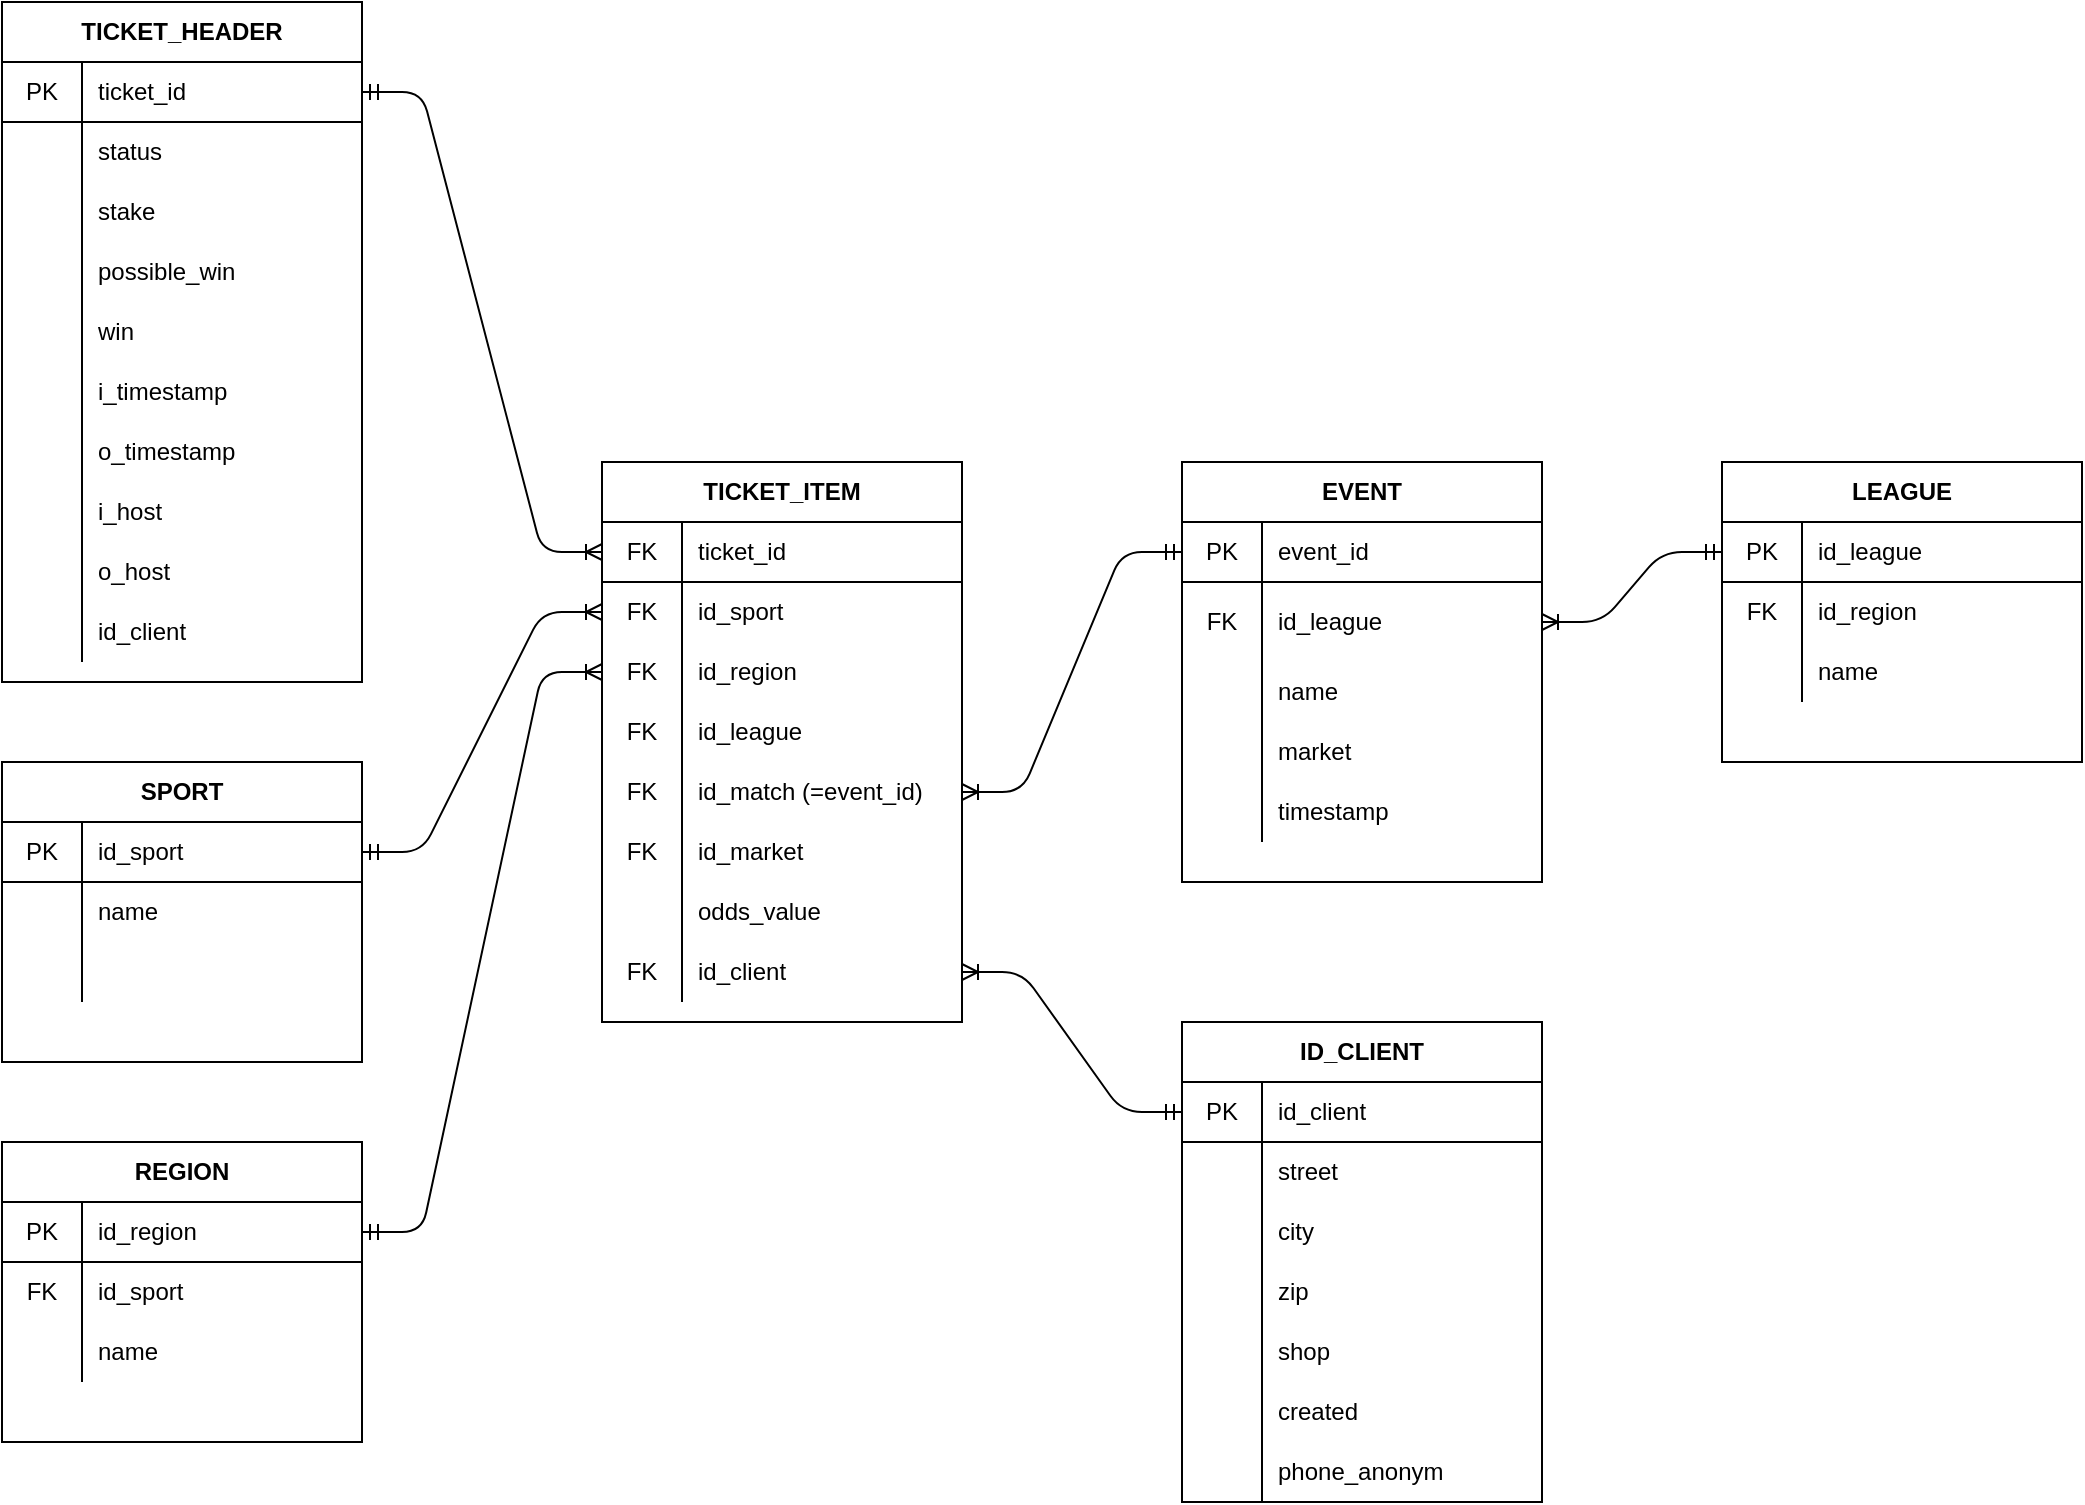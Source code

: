 <mxfile version="13.8.0" type="github">
  <diagram id="g6lbut6aTM2-yYam09mw" name="Page-1">
    <mxGraphModel dx="1038" dy="523" grid="1" gridSize="10" guides="1" tooltips="1" connect="1" arrows="1" fold="1" page="1" pageScale="1" pageWidth="1169" pageHeight="827" math="0" shadow="0">
      <root>
        <mxCell id="0" />
        <mxCell id="1" parent="0" />
        <mxCell id="DJRIvB58bEVuGYEemaeE-132" value="" style="edgeStyle=entityRelationEdgeStyle;fontSize=12;html=1;endArrow=ERoneToMany;startArrow=ERmandOne;entryX=0;entryY=0.5;entryDx=0;entryDy=0;exitX=1;exitY=0.5;exitDx=0;exitDy=0;" parent="1" source="DJRIvB58bEVuGYEemaeE-71" target="DJRIvB58bEVuGYEemaeE-54" edge="1">
          <mxGeometry width="100" height="100" relative="1" as="geometry">
            <mxPoint x="80" y="500" as="sourcePoint" />
            <mxPoint x="180" y="400" as="targetPoint" />
          </mxGeometry>
        </mxCell>
        <mxCell id="DJRIvB58bEVuGYEemaeE-133" value="" style="edgeStyle=entityRelationEdgeStyle;fontSize=12;html=1;endArrow=ERoneToMany;startArrow=ERmandOne;entryX=0;entryY=0.5;entryDx=0;entryDy=0;exitX=1;exitY=0.5;exitDx=0;exitDy=0;" parent="1" source="DJRIvB58bEVuGYEemaeE-23" target="DJRIvB58bEVuGYEemaeE-57" edge="1">
          <mxGeometry width="100" height="100" relative="1" as="geometry">
            <mxPoint x="80" y="690" as="sourcePoint" />
            <mxPoint x="160" y="450" as="targetPoint" />
          </mxGeometry>
        </mxCell>
        <mxCell id="DJRIvB58bEVuGYEemaeE-135" value="" style="edgeStyle=entityRelationEdgeStyle;fontSize=12;html=1;endArrow=ERoneToMany;startArrow=ERmandOne;exitX=1;exitY=0.5;exitDx=0;exitDy=0;entryX=0;entryY=0.5;entryDx=0;entryDy=0;" parent="1" source="DJRIvB58bEVuGYEemaeE-61" target="DJRIvB58bEVuGYEemaeE-51" edge="1">
          <mxGeometry width="100" height="100" relative="1" as="geometry">
            <mxPoint x="70" y="250" as="sourcePoint" />
            <mxPoint x="160" y="340" as="targetPoint" />
          </mxGeometry>
        </mxCell>
        <mxCell id="DJRIvB58bEVuGYEemaeE-136" value="" style="edgeStyle=entityRelationEdgeStyle;fontSize=12;html=1;endArrow=ERmandOne;startArrow=ERoneToMany;exitX=1;exitY=0.5;exitDx=0;exitDy=0;startFill=0;endFill=0;entryX=0;entryY=0.5;entryDx=0;entryDy=0;" parent="1" source="DJRIvB58bEVuGYEemaeE-101" target="DJRIvB58bEVuGYEemaeE-3" edge="1">
          <mxGeometry width="100" height="100" relative="1" as="geometry">
            <mxPoint x="290" y="440" as="sourcePoint" />
            <mxPoint x="390" y="340" as="targetPoint" />
          </mxGeometry>
        </mxCell>
        <mxCell id="DJRIvB58bEVuGYEemaeE-138" value="" style="edgeStyle=entityRelationEdgeStyle;fontSize=12;html=1;endArrow=ERmandOne;startArrow=ERoneToMany;exitX=1;exitY=0.5;exitDx=0;exitDy=0;startFill=0;endFill=0;entryX=0;entryY=0.5;entryDx=0;entryDy=0;" parent="1" source="DJRIvB58bEVuGYEemaeE-6" target="DJRIvB58bEVuGYEemaeE-13" edge="1">
          <mxGeometry width="100" height="100" relative="1" as="geometry">
            <mxPoint x="594" y="380" as="sourcePoint" />
            <mxPoint x="658" y="290" as="targetPoint" />
          </mxGeometry>
        </mxCell>
        <mxCell id="DJRIvB58bEVuGYEemaeE-2" value="EVENT" style="shape=table;html=1;whiteSpace=wrap;startSize=30;container=1;collapsible=0;childLayout=tableLayout;fixedRows=1;rowLines=0;fontStyle=1;align=center;" parent="1" vertex="1">
          <mxGeometry x="670" y="280" width="180" height="210" as="geometry" />
        </mxCell>
        <mxCell id="DJRIvB58bEVuGYEemaeE-3" value="" style="shape=partialRectangle;html=1;whiteSpace=wrap;collapsible=0;dropTarget=0;pointerEvents=0;fillColor=none;top=0;left=0;bottom=1;right=0;points=[[0,0.5],[1,0.5]];portConstraint=eastwest;" parent="DJRIvB58bEVuGYEemaeE-2" vertex="1">
          <mxGeometry y="30" width="180" height="30" as="geometry" />
        </mxCell>
        <mxCell id="DJRIvB58bEVuGYEemaeE-4" value="PK" style="shape=partialRectangle;html=1;whiteSpace=wrap;connectable=0;fillColor=none;top=0;left=0;bottom=0;right=0;overflow=hidden;" parent="DJRIvB58bEVuGYEemaeE-3" vertex="1">
          <mxGeometry width="40" height="30" as="geometry" />
        </mxCell>
        <mxCell id="DJRIvB58bEVuGYEemaeE-5" value="event_id" style="shape=partialRectangle;html=1;whiteSpace=wrap;connectable=0;fillColor=none;top=0;left=0;bottom=0;right=0;align=left;spacingLeft=6;overflow=hidden;" parent="DJRIvB58bEVuGYEemaeE-3" vertex="1">
          <mxGeometry x="40" width="140" height="30" as="geometry" />
        </mxCell>
        <mxCell id="DJRIvB58bEVuGYEemaeE-6" value="" style="shape=partialRectangle;html=1;whiteSpace=wrap;collapsible=0;dropTarget=0;pointerEvents=0;fillColor=none;top=0;left=0;bottom=0;right=0;points=[[0,0.5],[1,0.5]];portConstraint=eastwest;" parent="DJRIvB58bEVuGYEemaeE-2" vertex="1">
          <mxGeometry y="60" width="180" height="40" as="geometry" />
        </mxCell>
        <mxCell id="DJRIvB58bEVuGYEemaeE-7" value="FK" style="shape=partialRectangle;html=1;whiteSpace=wrap;connectable=0;fillColor=none;top=0;left=0;bottom=0;right=0;overflow=hidden;" parent="DJRIvB58bEVuGYEemaeE-6" vertex="1">
          <mxGeometry width="40" height="40" as="geometry" />
        </mxCell>
        <mxCell id="DJRIvB58bEVuGYEemaeE-8" value="id_league" style="shape=partialRectangle;html=1;whiteSpace=wrap;connectable=0;fillColor=none;top=0;left=0;bottom=0;right=0;align=left;spacingLeft=6;overflow=hidden;" parent="DJRIvB58bEVuGYEemaeE-6" vertex="1">
          <mxGeometry x="40" width="140" height="40" as="geometry" />
        </mxCell>
        <mxCell id="DJRIvB58bEVuGYEemaeE-9" value="" style="shape=partialRectangle;html=1;whiteSpace=wrap;collapsible=0;dropTarget=0;pointerEvents=0;fillColor=none;top=0;left=0;bottom=0;right=0;points=[[0,0.5],[1,0.5]];portConstraint=eastwest;" parent="DJRIvB58bEVuGYEemaeE-2" vertex="1">
          <mxGeometry y="100" width="180" height="30" as="geometry" />
        </mxCell>
        <mxCell id="DJRIvB58bEVuGYEemaeE-10" value="" style="shape=partialRectangle;html=1;whiteSpace=wrap;connectable=0;fillColor=none;top=0;left=0;bottom=0;right=0;overflow=hidden;" parent="DJRIvB58bEVuGYEemaeE-9" vertex="1">
          <mxGeometry width="40" height="30" as="geometry" />
        </mxCell>
        <mxCell id="DJRIvB58bEVuGYEemaeE-11" value="name" style="shape=partialRectangle;html=1;whiteSpace=wrap;connectable=0;fillColor=none;top=0;left=0;bottom=0;right=0;align=left;spacingLeft=6;overflow=hidden;" parent="DJRIvB58bEVuGYEemaeE-9" vertex="1">
          <mxGeometry x="40" width="140" height="30" as="geometry" />
        </mxCell>
        <mxCell id="DJRIvB58bEVuGYEemaeE-32" value="" style="shape=partialRectangle;html=1;whiteSpace=wrap;collapsible=0;dropTarget=0;pointerEvents=0;fillColor=none;top=0;left=0;bottom=0;right=0;points=[[0,0.5],[1,0.5]];portConstraint=eastwest;" parent="DJRIvB58bEVuGYEemaeE-2" vertex="1">
          <mxGeometry y="130" width="180" height="30" as="geometry" />
        </mxCell>
        <mxCell id="DJRIvB58bEVuGYEemaeE-33" value="" style="shape=partialRectangle;html=1;whiteSpace=wrap;connectable=0;fillColor=none;top=0;left=0;bottom=0;right=0;overflow=hidden;" parent="DJRIvB58bEVuGYEemaeE-32" vertex="1">
          <mxGeometry width="40" height="30" as="geometry" />
        </mxCell>
        <mxCell id="DJRIvB58bEVuGYEemaeE-34" value="market" style="shape=partialRectangle;html=1;whiteSpace=wrap;connectable=0;fillColor=none;top=0;left=0;bottom=0;right=0;align=left;spacingLeft=6;overflow=hidden;" parent="DJRIvB58bEVuGYEemaeE-32" vertex="1">
          <mxGeometry x="40" width="140" height="30" as="geometry" />
        </mxCell>
        <mxCell id="DJRIvB58bEVuGYEemaeE-47" value="" style="shape=partialRectangle;html=1;whiteSpace=wrap;collapsible=0;dropTarget=0;pointerEvents=0;fillColor=none;top=0;left=0;bottom=0;right=0;points=[[0,0.5],[1,0.5]];portConstraint=eastwest;" parent="DJRIvB58bEVuGYEemaeE-2" vertex="1">
          <mxGeometry y="160" width="180" height="30" as="geometry" />
        </mxCell>
        <mxCell id="DJRIvB58bEVuGYEemaeE-48" value="" style="shape=partialRectangle;html=1;whiteSpace=wrap;connectable=0;fillColor=none;top=0;left=0;bottom=0;right=0;overflow=hidden;" parent="DJRIvB58bEVuGYEemaeE-47" vertex="1">
          <mxGeometry width="40" height="30" as="geometry" />
        </mxCell>
        <mxCell id="DJRIvB58bEVuGYEemaeE-49" value="timestamp" style="shape=partialRectangle;html=1;whiteSpace=wrap;connectable=0;fillColor=none;top=0;left=0;bottom=0;right=0;align=left;spacingLeft=6;overflow=hidden;" parent="DJRIvB58bEVuGYEemaeE-47" vertex="1">
          <mxGeometry x="40" width="140" height="30" as="geometry" />
        </mxCell>
        <mxCell id="DJRIvB58bEVuGYEemaeE-50" value="TICKET_ITEM" style="shape=table;html=1;whiteSpace=wrap;startSize=30;container=1;collapsible=0;childLayout=tableLayout;fixedRows=1;rowLines=0;fontStyle=1;align=center;" parent="1" vertex="1">
          <mxGeometry x="380" y="280" width="180" height="280" as="geometry" />
        </mxCell>
        <mxCell id="DJRIvB58bEVuGYEemaeE-51" value="" style="shape=partialRectangle;html=1;whiteSpace=wrap;collapsible=0;dropTarget=0;pointerEvents=0;fillColor=none;top=0;left=0;bottom=1;right=0;points=[[0,0.5],[1,0.5]];portConstraint=eastwest;" parent="DJRIvB58bEVuGYEemaeE-50" vertex="1">
          <mxGeometry y="30" width="180" height="30" as="geometry" />
        </mxCell>
        <mxCell id="DJRIvB58bEVuGYEemaeE-52" value="FK" style="shape=partialRectangle;html=1;whiteSpace=wrap;connectable=0;fillColor=none;top=0;left=0;bottom=0;right=0;overflow=hidden;" parent="DJRIvB58bEVuGYEemaeE-51" vertex="1">
          <mxGeometry width="40" height="30" as="geometry" />
        </mxCell>
        <mxCell id="DJRIvB58bEVuGYEemaeE-53" value="ticket_id" style="shape=partialRectangle;html=1;whiteSpace=wrap;connectable=0;fillColor=none;top=0;left=0;bottom=0;right=0;align=left;spacingLeft=6;overflow=hidden;" parent="DJRIvB58bEVuGYEemaeE-51" vertex="1">
          <mxGeometry x="40" width="140" height="30" as="geometry" />
        </mxCell>
        <mxCell id="DJRIvB58bEVuGYEemaeE-54" value="" style="shape=partialRectangle;html=1;whiteSpace=wrap;collapsible=0;dropTarget=0;pointerEvents=0;fillColor=none;top=0;left=0;bottom=0;right=0;points=[[0,0.5],[1,0.5]];portConstraint=eastwest;" parent="DJRIvB58bEVuGYEemaeE-50" vertex="1">
          <mxGeometry y="60" width="180" height="30" as="geometry" />
        </mxCell>
        <mxCell id="DJRIvB58bEVuGYEemaeE-55" value="FK" style="shape=partialRectangle;html=1;whiteSpace=wrap;connectable=0;fillColor=none;top=0;left=0;bottom=0;right=0;overflow=hidden;" parent="DJRIvB58bEVuGYEemaeE-54" vertex="1">
          <mxGeometry width="40" height="30" as="geometry" />
        </mxCell>
        <mxCell id="DJRIvB58bEVuGYEemaeE-56" value="id_sport" style="shape=partialRectangle;html=1;whiteSpace=wrap;connectable=0;fillColor=none;top=0;left=0;bottom=0;right=0;align=left;spacingLeft=6;overflow=hidden;" parent="DJRIvB58bEVuGYEemaeE-54" vertex="1">
          <mxGeometry x="40" width="140" height="30" as="geometry" />
        </mxCell>
        <mxCell id="DJRIvB58bEVuGYEemaeE-57" value="" style="shape=partialRectangle;html=1;whiteSpace=wrap;collapsible=0;dropTarget=0;pointerEvents=0;fillColor=none;top=0;left=0;bottom=0;right=0;points=[[0,0.5],[1,0.5]];portConstraint=eastwest;" parent="DJRIvB58bEVuGYEemaeE-50" vertex="1">
          <mxGeometry y="90" width="180" height="30" as="geometry" />
        </mxCell>
        <mxCell id="DJRIvB58bEVuGYEemaeE-58" value="FK" style="shape=partialRectangle;html=1;whiteSpace=wrap;connectable=0;fillColor=none;top=0;left=0;bottom=0;right=0;overflow=hidden;" parent="DJRIvB58bEVuGYEemaeE-57" vertex="1">
          <mxGeometry width="40" height="30" as="geometry" />
        </mxCell>
        <mxCell id="DJRIvB58bEVuGYEemaeE-59" value="id_region" style="shape=partialRectangle;html=1;whiteSpace=wrap;connectable=0;fillColor=none;top=0;left=0;bottom=0;right=0;align=left;spacingLeft=6;overflow=hidden;" parent="DJRIvB58bEVuGYEemaeE-57" vertex="1">
          <mxGeometry x="40" width="140" height="30" as="geometry" />
        </mxCell>
        <mxCell id="DJRIvB58bEVuGYEemaeE-139" value="" style="shape=partialRectangle;html=1;whiteSpace=wrap;collapsible=0;dropTarget=0;pointerEvents=0;fillColor=none;top=0;left=0;bottom=0;right=0;points=[[0,0.5],[1,0.5]];portConstraint=eastwest;" parent="DJRIvB58bEVuGYEemaeE-50" vertex="1">
          <mxGeometry y="120" width="180" height="30" as="geometry" />
        </mxCell>
        <mxCell id="DJRIvB58bEVuGYEemaeE-140" value="FK" style="shape=partialRectangle;html=1;whiteSpace=wrap;connectable=0;fillColor=none;top=0;left=0;bottom=0;right=0;overflow=hidden;" parent="DJRIvB58bEVuGYEemaeE-139" vertex="1">
          <mxGeometry width="40" height="30" as="geometry" />
        </mxCell>
        <mxCell id="DJRIvB58bEVuGYEemaeE-141" value="id_league" style="shape=partialRectangle;html=1;whiteSpace=wrap;connectable=0;fillColor=none;top=0;left=0;bottom=0;right=0;align=left;spacingLeft=6;overflow=hidden;" parent="DJRIvB58bEVuGYEemaeE-139" vertex="1">
          <mxGeometry x="40" width="140" height="30" as="geometry" />
        </mxCell>
        <mxCell id="DJRIvB58bEVuGYEemaeE-101" value="" style="shape=partialRectangle;html=1;whiteSpace=wrap;collapsible=0;dropTarget=0;pointerEvents=0;fillColor=none;top=0;left=0;bottom=0;right=0;points=[[0,0.5],[1,0.5]];portConstraint=eastwest;" parent="DJRIvB58bEVuGYEemaeE-50" vertex="1">
          <mxGeometry y="150" width="180" height="30" as="geometry" />
        </mxCell>
        <mxCell id="DJRIvB58bEVuGYEemaeE-102" value="FK" style="shape=partialRectangle;html=1;whiteSpace=wrap;connectable=0;fillColor=none;top=0;left=0;bottom=0;right=0;overflow=hidden;" parent="DJRIvB58bEVuGYEemaeE-101" vertex="1">
          <mxGeometry width="40" height="30" as="geometry" />
        </mxCell>
        <mxCell id="DJRIvB58bEVuGYEemaeE-103" value="id_match (=event_id)" style="shape=partialRectangle;html=1;whiteSpace=wrap;connectable=0;fillColor=none;top=0;left=0;bottom=0;right=0;align=left;spacingLeft=6;overflow=hidden;" parent="DJRIvB58bEVuGYEemaeE-101" vertex="1">
          <mxGeometry x="40" width="140" height="30" as="geometry" />
        </mxCell>
        <mxCell id="DJRIvB58bEVuGYEemaeE-104" value="" style="shape=partialRectangle;html=1;whiteSpace=wrap;collapsible=0;dropTarget=0;pointerEvents=0;fillColor=none;top=0;left=0;bottom=0;right=0;points=[[0,0.5],[1,0.5]];portConstraint=eastwest;" parent="DJRIvB58bEVuGYEemaeE-50" vertex="1">
          <mxGeometry y="180" width="180" height="30" as="geometry" />
        </mxCell>
        <mxCell id="DJRIvB58bEVuGYEemaeE-105" value="FK" style="shape=partialRectangle;html=1;whiteSpace=wrap;connectable=0;fillColor=none;top=0;left=0;bottom=0;right=0;overflow=hidden;" parent="DJRIvB58bEVuGYEemaeE-104" vertex="1">
          <mxGeometry width="40" height="30" as="geometry" />
        </mxCell>
        <mxCell id="DJRIvB58bEVuGYEemaeE-106" value="id_market" style="shape=partialRectangle;html=1;whiteSpace=wrap;connectable=0;fillColor=none;top=0;left=0;bottom=0;right=0;align=left;spacingLeft=6;overflow=hidden;" parent="DJRIvB58bEVuGYEemaeE-104" vertex="1">
          <mxGeometry x="40" width="140" height="30" as="geometry" />
        </mxCell>
        <mxCell id="DJRIvB58bEVuGYEemaeE-107" value="" style="shape=partialRectangle;html=1;whiteSpace=wrap;collapsible=0;dropTarget=0;pointerEvents=0;fillColor=none;top=0;left=0;bottom=0;right=0;points=[[0,0.5],[1,0.5]];portConstraint=eastwest;" parent="DJRIvB58bEVuGYEemaeE-50" vertex="1">
          <mxGeometry y="210" width="180" height="30" as="geometry" />
        </mxCell>
        <mxCell id="DJRIvB58bEVuGYEemaeE-108" value="" style="shape=partialRectangle;html=1;whiteSpace=wrap;connectable=0;fillColor=none;top=0;left=0;bottom=0;right=0;overflow=hidden;" parent="DJRIvB58bEVuGYEemaeE-107" vertex="1">
          <mxGeometry width="40" height="30" as="geometry" />
        </mxCell>
        <mxCell id="DJRIvB58bEVuGYEemaeE-109" value="odds_value" style="shape=partialRectangle;html=1;whiteSpace=wrap;connectable=0;fillColor=none;top=0;left=0;bottom=0;right=0;align=left;spacingLeft=6;overflow=hidden;" parent="DJRIvB58bEVuGYEemaeE-107" vertex="1">
          <mxGeometry x="40" width="140" height="30" as="geometry" />
        </mxCell>
        <mxCell id="DJRIvB58bEVuGYEemaeE-128" value="" style="shape=partialRectangle;html=1;whiteSpace=wrap;collapsible=0;dropTarget=0;pointerEvents=0;fillColor=none;top=0;left=0;bottom=0;right=0;points=[[0,0.5],[1,0.5]];portConstraint=eastwest;" parent="DJRIvB58bEVuGYEemaeE-50" vertex="1">
          <mxGeometry y="240" width="180" height="30" as="geometry" />
        </mxCell>
        <mxCell id="DJRIvB58bEVuGYEemaeE-129" value="FK" style="shape=partialRectangle;html=1;whiteSpace=wrap;connectable=0;fillColor=none;top=0;left=0;bottom=0;right=0;overflow=hidden;" parent="DJRIvB58bEVuGYEemaeE-128" vertex="1">
          <mxGeometry width="40" height="30" as="geometry" />
        </mxCell>
        <mxCell id="DJRIvB58bEVuGYEemaeE-130" value="id_client" style="shape=partialRectangle;html=1;whiteSpace=wrap;connectable=0;fillColor=none;top=0;left=0;bottom=0;right=0;align=left;spacingLeft=6;overflow=hidden;" parent="DJRIvB58bEVuGYEemaeE-128" vertex="1">
          <mxGeometry x="40" width="140" height="30" as="geometry" />
        </mxCell>
        <mxCell id="DJRIvB58bEVuGYEemaeE-60" value="TICKET_HEADER" style="shape=table;html=1;whiteSpace=wrap;startSize=30;container=1;collapsible=0;childLayout=tableLayout;fixedRows=1;rowLines=0;fontStyle=1;align=center;" parent="1" vertex="1">
          <mxGeometry x="80" y="50" width="180" height="340" as="geometry" />
        </mxCell>
        <mxCell id="DJRIvB58bEVuGYEemaeE-61" value="" style="shape=partialRectangle;html=1;whiteSpace=wrap;collapsible=0;dropTarget=0;pointerEvents=0;fillColor=none;top=0;left=0;bottom=1;right=0;points=[[0,0.5],[1,0.5]];portConstraint=eastwest;" parent="DJRIvB58bEVuGYEemaeE-60" vertex="1">
          <mxGeometry y="30" width="180" height="30" as="geometry" />
        </mxCell>
        <mxCell id="DJRIvB58bEVuGYEemaeE-62" value="PK" style="shape=partialRectangle;html=1;whiteSpace=wrap;connectable=0;fillColor=none;top=0;left=0;bottom=0;right=0;overflow=hidden;" parent="DJRIvB58bEVuGYEemaeE-61" vertex="1">
          <mxGeometry width="40" height="30" as="geometry" />
        </mxCell>
        <mxCell id="DJRIvB58bEVuGYEemaeE-63" value="ticket_id" style="shape=partialRectangle;html=1;whiteSpace=wrap;connectable=0;fillColor=none;top=0;left=0;bottom=0;right=0;align=left;spacingLeft=6;overflow=hidden;" parent="DJRIvB58bEVuGYEemaeE-61" vertex="1">
          <mxGeometry x="40" width="140" height="30" as="geometry" />
        </mxCell>
        <mxCell id="DJRIvB58bEVuGYEemaeE-64" value="" style="shape=partialRectangle;html=1;whiteSpace=wrap;collapsible=0;dropTarget=0;pointerEvents=0;fillColor=none;top=0;left=0;bottom=0;right=0;points=[[0,0.5],[1,0.5]];portConstraint=eastwest;" parent="DJRIvB58bEVuGYEemaeE-60" vertex="1">
          <mxGeometry y="60" width="180" height="30" as="geometry" />
        </mxCell>
        <mxCell id="DJRIvB58bEVuGYEemaeE-65" value="" style="shape=partialRectangle;html=1;whiteSpace=wrap;connectable=0;fillColor=none;top=0;left=0;bottom=0;right=0;overflow=hidden;" parent="DJRIvB58bEVuGYEemaeE-64" vertex="1">
          <mxGeometry width="40" height="30" as="geometry" />
        </mxCell>
        <mxCell id="DJRIvB58bEVuGYEemaeE-66" value="status" style="shape=partialRectangle;html=1;whiteSpace=wrap;connectable=0;fillColor=none;top=0;left=0;bottom=0;right=0;align=left;spacingLeft=6;overflow=hidden;" parent="DJRIvB58bEVuGYEemaeE-64" vertex="1">
          <mxGeometry x="40" width="140" height="30" as="geometry" />
        </mxCell>
        <mxCell id="DJRIvB58bEVuGYEemaeE-67" value="" style="shape=partialRectangle;html=1;whiteSpace=wrap;collapsible=0;dropTarget=0;pointerEvents=0;fillColor=none;top=0;left=0;bottom=0;right=0;points=[[0,0.5],[1,0.5]];portConstraint=eastwest;" parent="DJRIvB58bEVuGYEemaeE-60" vertex="1">
          <mxGeometry y="90" width="180" height="30" as="geometry" />
        </mxCell>
        <mxCell id="DJRIvB58bEVuGYEemaeE-68" value="" style="shape=partialRectangle;html=1;whiteSpace=wrap;connectable=0;fillColor=none;top=0;left=0;bottom=0;right=0;overflow=hidden;" parent="DJRIvB58bEVuGYEemaeE-67" vertex="1">
          <mxGeometry width="40" height="30" as="geometry" />
        </mxCell>
        <mxCell id="DJRIvB58bEVuGYEemaeE-69" value="stake" style="shape=partialRectangle;html=1;whiteSpace=wrap;connectable=0;fillColor=none;top=0;left=0;bottom=0;right=0;align=left;spacingLeft=6;overflow=hidden;" parent="DJRIvB58bEVuGYEemaeE-67" vertex="1">
          <mxGeometry x="40" width="140" height="30" as="geometry" />
        </mxCell>
        <mxCell id="DJRIvB58bEVuGYEemaeE-80" value="" style="shape=partialRectangle;html=1;whiteSpace=wrap;collapsible=0;dropTarget=0;pointerEvents=0;fillColor=none;top=0;left=0;bottom=0;right=0;points=[[0,0.5],[1,0.5]];portConstraint=eastwest;" parent="DJRIvB58bEVuGYEemaeE-60" vertex="1">
          <mxGeometry y="120" width="180" height="30" as="geometry" />
        </mxCell>
        <mxCell id="DJRIvB58bEVuGYEemaeE-81" value="" style="shape=partialRectangle;html=1;whiteSpace=wrap;connectable=0;fillColor=none;top=0;left=0;bottom=0;right=0;overflow=hidden;" parent="DJRIvB58bEVuGYEemaeE-80" vertex="1">
          <mxGeometry width="40" height="30" as="geometry" />
        </mxCell>
        <mxCell id="DJRIvB58bEVuGYEemaeE-82" value="possible_win" style="shape=partialRectangle;html=1;whiteSpace=wrap;connectable=0;fillColor=none;top=0;left=0;bottom=0;right=0;align=left;spacingLeft=6;overflow=hidden;" parent="DJRIvB58bEVuGYEemaeE-80" vertex="1">
          <mxGeometry x="40" width="140" height="30" as="geometry" />
        </mxCell>
        <mxCell id="DJRIvB58bEVuGYEemaeE-83" value="" style="shape=partialRectangle;html=1;whiteSpace=wrap;collapsible=0;dropTarget=0;pointerEvents=0;fillColor=none;top=0;left=0;bottom=0;right=0;points=[[0,0.5],[1,0.5]];portConstraint=eastwest;" parent="DJRIvB58bEVuGYEemaeE-60" vertex="1">
          <mxGeometry y="150" width="180" height="30" as="geometry" />
        </mxCell>
        <mxCell id="DJRIvB58bEVuGYEemaeE-84" value="" style="shape=partialRectangle;html=1;whiteSpace=wrap;connectable=0;fillColor=none;top=0;left=0;bottom=0;right=0;overflow=hidden;" parent="DJRIvB58bEVuGYEemaeE-83" vertex="1">
          <mxGeometry width="40" height="30" as="geometry" />
        </mxCell>
        <mxCell id="DJRIvB58bEVuGYEemaeE-85" value="win" style="shape=partialRectangle;html=1;whiteSpace=wrap;connectable=0;fillColor=none;top=0;left=0;bottom=0;right=0;align=left;spacingLeft=6;overflow=hidden;" parent="DJRIvB58bEVuGYEemaeE-83" vertex="1">
          <mxGeometry x="40" width="140" height="30" as="geometry" />
        </mxCell>
        <mxCell id="DJRIvB58bEVuGYEemaeE-86" value="" style="shape=partialRectangle;html=1;whiteSpace=wrap;collapsible=0;dropTarget=0;pointerEvents=0;fillColor=none;top=0;left=0;bottom=0;right=0;points=[[0,0.5],[1,0.5]];portConstraint=eastwest;" parent="DJRIvB58bEVuGYEemaeE-60" vertex="1">
          <mxGeometry y="180" width="180" height="30" as="geometry" />
        </mxCell>
        <mxCell id="DJRIvB58bEVuGYEemaeE-87" value="" style="shape=partialRectangle;html=1;whiteSpace=wrap;connectable=0;fillColor=none;top=0;left=0;bottom=0;right=0;overflow=hidden;" parent="DJRIvB58bEVuGYEemaeE-86" vertex="1">
          <mxGeometry width="40" height="30" as="geometry" />
        </mxCell>
        <mxCell id="DJRIvB58bEVuGYEemaeE-88" value="i_timestamp" style="shape=partialRectangle;html=1;whiteSpace=wrap;connectable=0;fillColor=none;top=0;left=0;bottom=0;right=0;align=left;spacingLeft=6;overflow=hidden;" parent="DJRIvB58bEVuGYEemaeE-86" vertex="1">
          <mxGeometry x="40" width="140" height="30" as="geometry" />
        </mxCell>
        <mxCell id="DJRIvB58bEVuGYEemaeE-89" value="" style="shape=partialRectangle;html=1;whiteSpace=wrap;collapsible=0;dropTarget=0;pointerEvents=0;fillColor=none;top=0;left=0;bottom=0;right=0;points=[[0,0.5],[1,0.5]];portConstraint=eastwest;" parent="DJRIvB58bEVuGYEemaeE-60" vertex="1">
          <mxGeometry y="210" width="180" height="30" as="geometry" />
        </mxCell>
        <mxCell id="DJRIvB58bEVuGYEemaeE-90" value="" style="shape=partialRectangle;html=1;whiteSpace=wrap;connectable=0;fillColor=none;top=0;left=0;bottom=0;right=0;overflow=hidden;" parent="DJRIvB58bEVuGYEemaeE-89" vertex="1">
          <mxGeometry width="40" height="30" as="geometry" />
        </mxCell>
        <mxCell id="DJRIvB58bEVuGYEemaeE-91" value="o_timestamp" style="shape=partialRectangle;html=1;whiteSpace=wrap;connectable=0;fillColor=none;top=0;left=0;bottom=0;right=0;align=left;spacingLeft=6;overflow=hidden;" parent="DJRIvB58bEVuGYEemaeE-89" vertex="1">
          <mxGeometry x="40" width="140" height="30" as="geometry" />
        </mxCell>
        <mxCell id="DJRIvB58bEVuGYEemaeE-92" value="" style="shape=partialRectangle;html=1;whiteSpace=wrap;collapsible=0;dropTarget=0;pointerEvents=0;fillColor=none;top=0;left=0;bottom=0;right=0;points=[[0,0.5],[1,0.5]];portConstraint=eastwest;" parent="DJRIvB58bEVuGYEemaeE-60" vertex="1">
          <mxGeometry y="240" width="180" height="30" as="geometry" />
        </mxCell>
        <mxCell id="DJRIvB58bEVuGYEemaeE-93" value="" style="shape=partialRectangle;html=1;whiteSpace=wrap;connectable=0;fillColor=none;top=0;left=0;bottom=0;right=0;overflow=hidden;" parent="DJRIvB58bEVuGYEemaeE-92" vertex="1">
          <mxGeometry width="40" height="30" as="geometry" />
        </mxCell>
        <mxCell id="DJRIvB58bEVuGYEemaeE-94" value="i_host" style="shape=partialRectangle;html=1;whiteSpace=wrap;connectable=0;fillColor=none;top=0;left=0;bottom=0;right=0;align=left;spacingLeft=6;overflow=hidden;" parent="DJRIvB58bEVuGYEemaeE-92" vertex="1">
          <mxGeometry x="40" width="140" height="30" as="geometry" />
        </mxCell>
        <mxCell id="DJRIvB58bEVuGYEemaeE-95" value="" style="shape=partialRectangle;html=1;whiteSpace=wrap;collapsible=0;dropTarget=0;pointerEvents=0;fillColor=none;top=0;left=0;bottom=0;right=0;points=[[0,0.5],[1,0.5]];portConstraint=eastwest;" parent="DJRIvB58bEVuGYEemaeE-60" vertex="1">
          <mxGeometry y="270" width="180" height="30" as="geometry" />
        </mxCell>
        <mxCell id="DJRIvB58bEVuGYEemaeE-96" value="" style="shape=partialRectangle;html=1;whiteSpace=wrap;connectable=0;fillColor=none;top=0;left=0;bottom=0;right=0;overflow=hidden;" parent="DJRIvB58bEVuGYEemaeE-95" vertex="1">
          <mxGeometry width="40" height="30" as="geometry" />
        </mxCell>
        <mxCell id="DJRIvB58bEVuGYEemaeE-97" value="o_host" style="shape=partialRectangle;html=1;whiteSpace=wrap;connectable=0;fillColor=none;top=0;left=0;bottom=0;right=0;align=left;spacingLeft=6;overflow=hidden;" parent="DJRIvB58bEVuGYEemaeE-95" vertex="1">
          <mxGeometry x="40" width="140" height="30" as="geometry" />
        </mxCell>
        <mxCell id="DJRIvB58bEVuGYEemaeE-98" value="" style="shape=partialRectangle;html=1;whiteSpace=wrap;collapsible=0;dropTarget=0;pointerEvents=0;fillColor=none;top=0;left=0;bottom=0;right=0;points=[[0,0.5],[1,0.5]];portConstraint=eastwest;" parent="DJRIvB58bEVuGYEemaeE-60" vertex="1">
          <mxGeometry y="300" width="180" height="30" as="geometry" />
        </mxCell>
        <mxCell id="DJRIvB58bEVuGYEemaeE-99" value="" style="shape=partialRectangle;html=1;whiteSpace=wrap;connectable=0;fillColor=none;top=0;left=0;bottom=0;right=0;overflow=hidden;" parent="DJRIvB58bEVuGYEemaeE-98" vertex="1">
          <mxGeometry width="40" height="30" as="geometry" />
        </mxCell>
        <mxCell id="DJRIvB58bEVuGYEemaeE-100" value="id_client" style="shape=partialRectangle;html=1;whiteSpace=wrap;connectable=0;fillColor=none;top=0;left=0;bottom=0;right=0;align=left;spacingLeft=6;overflow=hidden;" parent="DJRIvB58bEVuGYEemaeE-98" vertex="1">
          <mxGeometry x="40" width="140" height="30" as="geometry" />
        </mxCell>
        <mxCell id="DJRIvB58bEVuGYEemaeE-70" value="SPORT" style="shape=table;html=1;whiteSpace=wrap;startSize=30;container=1;collapsible=0;childLayout=tableLayout;fixedRows=1;rowLines=0;fontStyle=1;align=center;" parent="1" vertex="1">
          <mxGeometry x="80" y="430" width="180" height="150" as="geometry" />
        </mxCell>
        <mxCell id="DJRIvB58bEVuGYEemaeE-71" value="" style="shape=partialRectangle;html=1;whiteSpace=wrap;collapsible=0;dropTarget=0;pointerEvents=0;fillColor=none;top=0;left=0;bottom=1;right=0;points=[[0,0.5],[1,0.5]];portConstraint=eastwest;" parent="DJRIvB58bEVuGYEemaeE-70" vertex="1">
          <mxGeometry y="30" width="180" height="30" as="geometry" />
        </mxCell>
        <mxCell id="DJRIvB58bEVuGYEemaeE-72" value="PK" style="shape=partialRectangle;html=1;whiteSpace=wrap;connectable=0;fillColor=none;top=0;left=0;bottom=0;right=0;overflow=hidden;" parent="DJRIvB58bEVuGYEemaeE-71" vertex="1">
          <mxGeometry width="40" height="30" as="geometry" />
        </mxCell>
        <mxCell id="DJRIvB58bEVuGYEemaeE-73" value="id_sport" style="shape=partialRectangle;html=1;whiteSpace=wrap;connectable=0;fillColor=none;top=0;left=0;bottom=0;right=0;align=left;spacingLeft=6;overflow=hidden;" parent="DJRIvB58bEVuGYEemaeE-71" vertex="1">
          <mxGeometry x="40" width="140" height="30" as="geometry" />
        </mxCell>
        <mxCell id="DJRIvB58bEVuGYEemaeE-74" value="" style="shape=partialRectangle;html=1;whiteSpace=wrap;collapsible=0;dropTarget=0;pointerEvents=0;fillColor=none;top=0;left=0;bottom=0;right=0;points=[[0,0.5],[1,0.5]];portConstraint=eastwest;" parent="DJRIvB58bEVuGYEemaeE-70" vertex="1">
          <mxGeometry y="60" width="180" height="30" as="geometry" />
        </mxCell>
        <mxCell id="DJRIvB58bEVuGYEemaeE-75" value="" style="shape=partialRectangle;html=1;whiteSpace=wrap;connectable=0;fillColor=none;top=0;left=0;bottom=0;right=0;overflow=hidden;" parent="DJRIvB58bEVuGYEemaeE-74" vertex="1">
          <mxGeometry width="40" height="30" as="geometry" />
        </mxCell>
        <mxCell id="DJRIvB58bEVuGYEemaeE-76" value="name" style="shape=partialRectangle;html=1;whiteSpace=wrap;connectable=0;fillColor=none;top=0;left=0;bottom=0;right=0;align=left;spacingLeft=6;overflow=hidden;" parent="DJRIvB58bEVuGYEemaeE-74" vertex="1">
          <mxGeometry x="40" width="140" height="30" as="geometry" />
        </mxCell>
        <mxCell id="DJRIvB58bEVuGYEemaeE-77" value="" style="shape=partialRectangle;html=1;whiteSpace=wrap;collapsible=0;dropTarget=0;pointerEvents=0;fillColor=none;top=0;left=0;bottom=0;right=0;points=[[0,0.5],[1,0.5]];portConstraint=eastwest;" parent="DJRIvB58bEVuGYEemaeE-70" vertex="1">
          <mxGeometry y="90" width="180" height="30" as="geometry" />
        </mxCell>
        <mxCell id="DJRIvB58bEVuGYEemaeE-78" value="" style="shape=partialRectangle;html=1;whiteSpace=wrap;connectable=0;fillColor=none;top=0;left=0;bottom=0;right=0;overflow=hidden;" parent="DJRIvB58bEVuGYEemaeE-77" vertex="1">
          <mxGeometry width="40" height="30" as="geometry" />
        </mxCell>
        <mxCell id="DJRIvB58bEVuGYEemaeE-79" value="" style="shape=partialRectangle;html=1;whiteSpace=wrap;connectable=0;fillColor=none;top=0;left=0;bottom=0;right=0;align=left;spacingLeft=6;overflow=hidden;" parent="DJRIvB58bEVuGYEemaeE-77" vertex="1">
          <mxGeometry x="40" width="140" height="30" as="geometry" />
        </mxCell>
        <mxCell id="DJRIvB58bEVuGYEemaeE-22" value="REGION" style="shape=table;html=1;whiteSpace=wrap;startSize=30;container=1;collapsible=0;childLayout=tableLayout;fixedRows=1;rowLines=0;fontStyle=1;align=center;" parent="1" vertex="1">
          <mxGeometry x="80" y="620" width="180" height="150" as="geometry" />
        </mxCell>
        <mxCell id="DJRIvB58bEVuGYEemaeE-23" value="" style="shape=partialRectangle;html=1;whiteSpace=wrap;collapsible=0;dropTarget=0;pointerEvents=0;fillColor=none;top=0;left=0;bottom=1;right=0;points=[[0,0.5],[1,0.5]];portConstraint=eastwest;" parent="DJRIvB58bEVuGYEemaeE-22" vertex="1">
          <mxGeometry y="30" width="180" height="30" as="geometry" />
        </mxCell>
        <mxCell id="DJRIvB58bEVuGYEemaeE-24" value="PK" style="shape=partialRectangle;html=1;whiteSpace=wrap;connectable=0;fillColor=none;top=0;left=0;bottom=0;right=0;overflow=hidden;" parent="DJRIvB58bEVuGYEemaeE-23" vertex="1">
          <mxGeometry width="40" height="30" as="geometry" />
        </mxCell>
        <mxCell id="DJRIvB58bEVuGYEemaeE-25" value="id_region" style="shape=partialRectangle;html=1;whiteSpace=wrap;connectable=0;fillColor=none;top=0;left=0;bottom=0;right=0;align=left;spacingLeft=6;overflow=hidden;" parent="DJRIvB58bEVuGYEemaeE-23" vertex="1">
          <mxGeometry x="40" width="140" height="30" as="geometry" />
        </mxCell>
        <mxCell id="DJRIvB58bEVuGYEemaeE-26" value="" style="shape=partialRectangle;html=1;whiteSpace=wrap;collapsible=0;dropTarget=0;pointerEvents=0;fillColor=none;top=0;left=0;bottom=0;right=0;points=[[0,0.5],[1,0.5]];portConstraint=eastwest;" parent="DJRIvB58bEVuGYEemaeE-22" vertex="1">
          <mxGeometry y="60" width="180" height="30" as="geometry" />
        </mxCell>
        <mxCell id="DJRIvB58bEVuGYEemaeE-27" value="FK" style="shape=partialRectangle;html=1;whiteSpace=wrap;connectable=0;fillColor=none;top=0;left=0;bottom=0;right=0;overflow=hidden;" parent="DJRIvB58bEVuGYEemaeE-26" vertex="1">
          <mxGeometry width="40" height="30" as="geometry" />
        </mxCell>
        <mxCell id="DJRIvB58bEVuGYEemaeE-28" value="id_sport" style="shape=partialRectangle;html=1;whiteSpace=wrap;connectable=0;fillColor=none;top=0;left=0;bottom=0;right=0;align=left;spacingLeft=6;overflow=hidden;" parent="DJRIvB58bEVuGYEemaeE-26" vertex="1">
          <mxGeometry x="40" width="140" height="30" as="geometry" />
        </mxCell>
        <mxCell id="DJRIvB58bEVuGYEemaeE-29" value="" style="shape=partialRectangle;html=1;whiteSpace=wrap;collapsible=0;dropTarget=0;pointerEvents=0;fillColor=none;top=0;left=0;bottom=0;right=0;points=[[0,0.5],[1,0.5]];portConstraint=eastwest;" parent="DJRIvB58bEVuGYEemaeE-22" vertex="1">
          <mxGeometry y="90" width="180" height="30" as="geometry" />
        </mxCell>
        <mxCell id="DJRIvB58bEVuGYEemaeE-30" value="" style="shape=partialRectangle;html=1;whiteSpace=wrap;connectable=0;fillColor=none;top=0;left=0;bottom=0;right=0;overflow=hidden;" parent="DJRIvB58bEVuGYEemaeE-29" vertex="1">
          <mxGeometry width="40" height="30" as="geometry" />
        </mxCell>
        <mxCell id="DJRIvB58bEVuGYEemaeE-31" value="name" style="shape=partialRectangle;html=1;whiteSpace=wrap;connectable=0;fillColor=none;top=0;left=0;bottom=0;right=0;align=left;spacingLeft=6;overflow=hidden;" parent="DJRIvB58bEVuGYEemaeE-29" vertex="1">
          <mxGeometry x="40" width="140" height="30" as="geometry" />
        </mxCell>
        <mxCell id="DJRIvB58bEVuGYEemaeE-12" value="LEAGUE" style="shape=table;html=1;whiteSpace=wrap;startSize=30;container=1;collapsible=0;childLayout=tableLayout;fixedRows=1;rowLines=0;fontStyle=1;align=center;" parent="1" vertex="1">
          <mxGeometry x="940" y="280" width="180" height="150" as="geometry" />
        </mxCell>
        <mxCell id="DJRIvB58bEVuGYEemaeE-13" value="" style="shape=partialRectangle;html=1;whiteSpace=wrap;collapsible=0;dropTarget=0;pointerEvents=0;fillColor=none;top=0;left=0;bottom=1;right=0;points=[[0,0.5],[1,0.5]];portConstraint=eastwest;" parent="DJRIvB58bEVuGYEemaeE-12" vertex="1">
          <mxGeometry y="30" width="180" height="30" as="geometry" />
        </mxCell>
        <mxCell id="DJRIvB58bEVuGYEemaeE-14" value="PK" style="shape=partialRectangle;html=1;whiteSpace=wrap;connectable=0;fillColor=none;top=0;left=0;bottom=0;right=0;overflow=hidden;" parent="DJRIvB58bEVuGYEemaeE-13" vertex="1">
          <mxGeometry width="40" height="30" as="geometry" />
        </mxCell>
        <mxCell id="DJRIvB58bEVuGYEemaeE-15" value="id_league" style="shape=partialRectangle;html=1;whiteSpace=wrap;connectable=0;fillColor=none;top=0;left=0;bottom=0;right=0;align=left;spacingLeft=6;overflow=hidden;" parent="DJRIvB58bEVuGYEemaeE-13" vertex="1">
          <mxGeometry x="40" width="140" height="30" as="geometry" />
        </mxCell>
        <mxCell id="DJRIvB58bEVuGYEemaeE-16" value="" style="shape=partialRectangle;html=1;whiteSpace=wrap;collapsible=0;dropTarget=0;pointerEvents=0;fillColor=none;top=0;left=0;bottom=0;right=0;points=[[0,0.5],[1,0.5]];portConstraint=eastwest;" parent="DJRIvB58bEVuGYEemaeE-12" vertex="1">
          <mxGeometry y="60" width="180" height="30" as="geometry" />
        </mxCell>
        <mxCell id="DJRIvB58bEVuGYEemaeE-17" value="FK" style="shape=partialRectangle;html=1;whiteSpace=wrap;connectable=0;fillColor=none;top=0;left=0;bottom=0;right=0;overflow=hidden;" parent="DJRIvB58bEVuGYEemaeE-16" vertex="1">
          <mxGeometry width="40" height="30" as="geometry" />
        </mxCell>
        <mxCell id="DJRIvB58bEVuGYEemaeE-18" value="id_region" style="shape=partialRectangle;html=1;whiteSpace=wrap;connectable=0;fillColor=none;top=0;left=0;bottom=0;right=0;align=left;spacingLeft=6;overflow=hidden;" parent="DJRIvB58bEVuGYEemaeE-16" vertex="1">
          <mxGeometry x="40" width="140" height="30" as="geometry" />
        </mxCell>
        <mxCell id="DJRIvB58bEVuGYEemaeE-19" value="" style="shape=partialRectangle;html=1;whiteSpace=wrap;collapsible=0;dropTarget=0;pointerEvents=0;fillColor=none;top=0;left=0;bottom=0;right=0;points=[[0,0.5],[1,0.5]];portConstraint=eastwest;" parent="DJRIvB58bEVuGYEemaeE-12" vertex="1">
          <mxGeometry y="90" width="180" height="30" as="geometry" />
        </mxCell>
        <mxCell id="DJRIvB58bEVuGYEemaeE-20" value="" style="shape=partialRectangle;html=1;whiteSpace=wrap;connectable=0;fillColor=none;top=0;left=0;bottom=0;right=0;overflow=hidden;" parent="DJRIvB58bEVuGYEemaeE-19" vertex="1">
          <mxGeometry width="40" height="30" as="geometry" />
        </mxCell>
        <mxCell id="DJRIvB58bEVuGYEemaeE-21" value="name" style="shape=partialRectangle;html=1;whiteSpace=wrap;connectable=0;fillColor=none;top=0;left=0;bottom=0;right=0;align=left;spacingLeft=6;overflow=hidden;" parent="DJRIvB58bEVuGYEemaeE-19" vertex="1">
          <mxGeometry x="40" width="140" height="30" as="geometry" />
        </mxCell>
        <mxCell id="GZUJKLVd8ihjlbIHlDST-32" value="" style="edgeStyle=entityRelationEdgeStyle;fontSize=12;html=1;endArrow=ERmandOne;startArrow=ERoneToMany;exitX=1;exitY=0.5;exitDx=0;exitDy=0;startFill=0;endFill=0;entryX=0;entryY=0.5;entryDx=0;entryDy=0;" parent="1" source="DJRIvB58bEVuGYEemaeE-128" target="GZUJKLVd8ihjlbIHlDST-2" edge="1">
          <mxGeometry width="100" height="100" relative="1" as="geometry">
            <mxPoint x="570" y="455" as="sourcePoint" />
            <mxPoint x="680" y="335" as="targetPoint" />
          </mxGeometry>
        </mxCell>
        <mxCell id="GZUJKLVd8ihjlbIHlDST-1" value="ID_CLIENT" style="shape=table;html=1;whiteSpace=wrap;startSize=30;container=1;collapsible=0;childLayout=tableLayout;fixedRows=1;rowLines=0;fontStyle=1;align=center;" parent="1" vertex="1">
          <mxGeometry x="670" y="560" width="180" height="240" as="geometry" />
        </mxCell>
        <mxCell id="GZUJKLVd8ihjlbIHlDST-2" value="" style="shape=partialRectangle;html=1;whiteSpace=wrap;collapsible=0;dropTarget=0;pointerEvents=0;fillColor=none;top=0;left=0;bottom=1;right=0;points=[[0,0.5],[1,0.5]];portConstraint=eastwest;" parent="GZUJKLVd8ihjlbIHlDST-1" vertex="1">
          <mxGeometry y="30" width="180" height="30" as="geometry" />
        </mxCell>
        <mxCell id="GZUJKLVd8ihjlbIHlDST-3" value="PK" style="shape=partialRectangle;html=1;whiteSpace=wrap;connectable=0;fillColor=none;top=0;left=0;bottom=0;right=0;overflow=hidden;" parent="GZUJKLVd8ihjlbIHlDST-2" vertex="1">
          <mxGeometry width="40" height="30" as="geometry" />
        </mxCell>
        <mxCell id="GZUJKLVd8ihjlbIHlDST-4" value="id_client" style="shape=partialRectangle;html=1;whiteSpace=wrap;connectable=0;fillColor=none;top=0;left=0;bottom=0;right=0;align=left;spacingLeft=6;overflow=hidden;" parent="GZUJKLVd8ihjlbIHlDST-2" vertex="1">
          <mxGeometry x="40" width="140" height="30" as="geometry" />
        </mxCell>
        <mxCell id="GZUJKLVd8ihjlbIHlDST-5" value="" style="shape=partialRectangle;html=1;whiteSpace=wrap;collapsible=0;dropTarget=0;pointerEvents=0;fillColor=none;top=0;left=0;bottom=0;right=0;points=[[0,0.5],[1,0.5]];portConstraint=eastwest;" parent="GZUJKLVd8ihjlbIHlDST-1" vertex="1">
          <mxGeometry y="60" width="180" height="30" as="geometry" />
        </mxCell>
        <mxCell id="GZUJKLVd8ihjlbIHlDST-6" value="" style="shape=partialRectangle;html=1;whiteSpace=wrap;connectable=0;fillColor=none;top=0;left=0;bottom=0;right=0;overflow=hidden;" parent="GZUJKLVd8ihjlbIHlDST-5" vertex="1">
          <mxGeometry width="40" height="30" as="geometry" />
        </mxCell>
        <mxCell id="GZUJKLVd8ihjlbIHlDST-7" value="street" style="shape=partialRectangle;html=1;whiteSpace=wrap;connectable=0;fillColor=none;top=0;left=0;bottom=0;right=0;align=left;spacingLeft=6;overflow=hidden;" parent="GZUJKLVd8ihjlbIHlDST-5" vertex="1">
          <mxGeometry x="40" width="140" height="30" as="geometry" />
        </mxCell>
        <mxCell id="GZUJKLVd8ihjlbIHlDST-8" value="" style="shape=partialRectangle;html=1;whiteSpace=wrap;collapsible=0;dropTarget=0;pointerEvents=0;fillColor=none;top=0;left=0;bottom=0;right=0;points=[[0,0.5],[1,0.5]];portConstraint=eastwest;" parent="GZUJKLVd8ihjlbIHlDST-1" vertex="1">
          <mxGeometry y="90" width="180" height="30" as="geometry" />
        </mxCell>
        <mxCell id="GZUJKLVd8ihjlbIHlDST-9" value="" style="shape=partialRectangle;html=1;whiteSpace=wrap;connectable=0;fillColor=none;top=0;left=0;bottom=0;right=0;overflow=hidden;" parent="GZUJKLVd8ihjlbIHlDST-8" vertex="1">
          <mxGeometry width="40" height="30" as="geometry" />
        </mxCell>
        <mxCell id="GZUJKLVd8ihjlbIHlDST-10" value="city" style="shape=partialRectangle;html=1;whiteSpace=wrap;connectable=0;fillColor=none;top=0;left=0;bottom=0;right=0;align=left;spacingLeft=6;overflow=hidden;" parent="GZUJKLVd8ihjlbIHlDST-8" vertex="1">
          <mxGeometry x="40" width="140" height="30" as="geometry" />
        </mxCell>
        <mxCell id="GZUJKLVd8ihjlbIHlDST-11" value="" style="shape=partialRectangle;html=1;whiteSpace=wrap;collapsible=0;dropTarget=0;pointerEvents=0;fillColor=none;top=0;left=0;bottom=0;right=0;points=[[0,0.5],[1,0.5]];portConstraint=eastwest;" parent="GZUJKLVd8ihjlbIHlDST-1" vertex="1">
          <mxGeometry y="120" width="180" height="30" as="geometry" />
        </mxCell>
        <mxCell id="GZUJKLVd8ihjlbIHlDST-12" value="" style="shape=partialRectangle;html=1;whiteSpace=wrap;connectable=0;fillColor=none;top=0;left=0;bottom=0;right=0;overflow=hidden;" parent="GZUJKLVd8ihjlbIHlDST-11" vertex="1">
          <mxGeometry width="40" height="30" as="geometry" />
        </mxCell>
        <mxCell id="GZUJKLVd8ihjlbIHlDST-13" value="zip" style="shape=partialRectangle;html=1;whiteSpace=wrap;connectable=0;fillColor=none;top=0;left=0;bottom=0;right=0;align=left;spacingLeft=6;overflow=hidden;" parent="GZUJKLVd8ihjlbIHlDST-11" vertex="1">
          <mxGeometry x="40" width="140" height="30" as="geometry" />
        </mxCell>
        <mxCell id="GZUJKLVd8ihjlbIHlDST-14" value="" style="shape=partialRectangle;html=1;whiteSpace=wrap;collapsible=0;dropTarget=0;pointerEvents=0;fillColor=none;top=0;left=0;bottom=0;right=0;points=[[0,0.5],[1,0.5]];portConstraint=eastwest;" parent="GZUJKLVd8ihjlbIHlDST-1" vertex="1">
          <mxGeometry y="150" width="180" height="30" as="geometry" />
        </mxCell>
        <mxCell id="GZUJKLVd8ihjlbIHlDST-15" value="" style="shape=partialRectangle;html=1;whiteSpace=wrap;connectable=0;fillColor=none;top=0;left=0;bottom=0;right=0;overflow=hidden;" parent="GZUJKLVd8ihjlbIHlDST-14" vertex="1">
          <mxGeometry width="40" height="30" as="geometry" />
        </mxCell>
        <mxCell id="GZUJKLVd8ihjlbIHlDST-16" value="shop" style="shape=partialRectangle;html=1;whiteSpace=wrap;connectable=0;fillColor=none;top=0;left=0;bottom=0;right=0;align=left;spacingLeft=6;overflow=hidden;" parent="GZUJKLVd8ihjlbIHlDST-14" vertex="1">
          <mxGeometry x="40" width="140" height="30" as="geometry" />
        </mxCell>
        <mxCell id="GZUJKLVd8ihjlbIHlDST-17" value="" style="shape=partialRectangle;html=1;whiteSpace=wrap;collapsible=0;dropTarget=0;pointerEvents=0;fillColor=none;top=0;left=0;bottom=0;right=0;points=[[0,0.5],[1,0.5]];portConstraint=eastwest;" parent="GZUJKLVd8ihjlbIHlDST-1" vertex="1">
          <mxGeometry y="180" width="180" height="30" as="geometry" />
        </mxCell>
        <mxCell id="GZUJKLVd8ihjlbIHlDST-18" value="" style="shape=partialRectangle;html=1;whiteSpace=wrap;connectable=0;fillColor=none;top=0;left=0;bottom=0;right=0;overflow=hidden;" parent="GZUJKLVd8ihjlbIHlDST-17" vertex="1">
          <mxGeometry width="40" height="30" as="geometry" />
        </mxCell>
        <mxCell id="GZUJKLVd8ihjlbIHlDST-19" value="created" style="shape=partialRectangle;html=1;whiteSpace=wrap;connectable=0;fillColor=none;top=0;left=0;bottom=0;right=0;align=left;spacingLeft=6;overflow=hidden;" parent="GZUJKLVd8ihjlbIHlDST-17" vertex="1">
          <mxGeometry x="40" width="140" height="30" as="geometry" />
        </mxCell>
        <mxCell id="GZUJKLVd8ihjlbIHlDST-20" value="" style="shape=partialRectangle;html=1;whiteSpace=wrap;collapsible=0;dropTarget=0;pointerEvents=0;fillColor=none;top=0;left=0;bottom=0;right=0;points=[[0,0.5],[1,0.5]];portConstraint=eastwest;" parent="GZUJKLVd8ihjlbIHlDST-1" vertex="1">
          <mxGeometry y="210" width="180" height="30" as="geometry" />
        </mxCell>
        <mxCell id="GZUJKLVd8ihjlbIHlDST-21" value="" style="shape=partialRectangle;html=1;whiteSpace=wrap;connectable=0;fillColor=none;top=0;left=0;bottom=0;right=0;overflow=hidden;" parent="GZUJKLVd8ihjlbIHlDST-20" vertex="1">
          <mxGeometry width="40" height="30" as="geometry" />
        </mxCell>
        <mxCell id="GZUJKLVd8ihjlbIHlDST-22" value="phone_anonym" style="shape=partialRectangle;html=1;whiteSpace=wrap;connectable=0;fillColor=none;top=0;left=0;bottom=0;right=0;align=left;spacingLeft=6;overflow=hidden;" parent="GZUJKLVd8ihjlbIHlDST-20" vertex="1">
          <mxGeometry x="40" width="140" height="30" as="geometry" />
        </mxCell>
      </root>
    </mxGraphModel>
  </diagram>
</mxfile>
